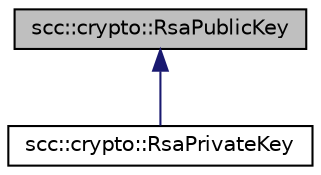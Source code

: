 digraph "scc::crypto::RsaPublicKey"
{
 // LATEX_PDF_SIZE
  edge [fontname="Helvetica",fontsize="10",labelfontname="Helvetica",labelfontsize="10"];
  node [fontname="Helvetica",fontsize="10",shape=record];
  Node1 [label="scc::crypto::RsaPublicKey",height=0.2,width=0.4,color="black", fillcolor="grey75", style="filled", fontcolor="black",tooltip="RSA Public Key."];
  Node1 -> Node2 [dir="back",color="midnightblue",fontsize="10",style="solid",fontname="Helvetica"];
  Node2 [label="scc::crypto::RsaPrivateKey",height=0.2,width=0.4,color="black", fillcolor="white", style="filled",URL="$db/dc4/classscc_1_1crypto_1_1RsaPrivateKey.html",tooltip="RSA Private Key."];
}
